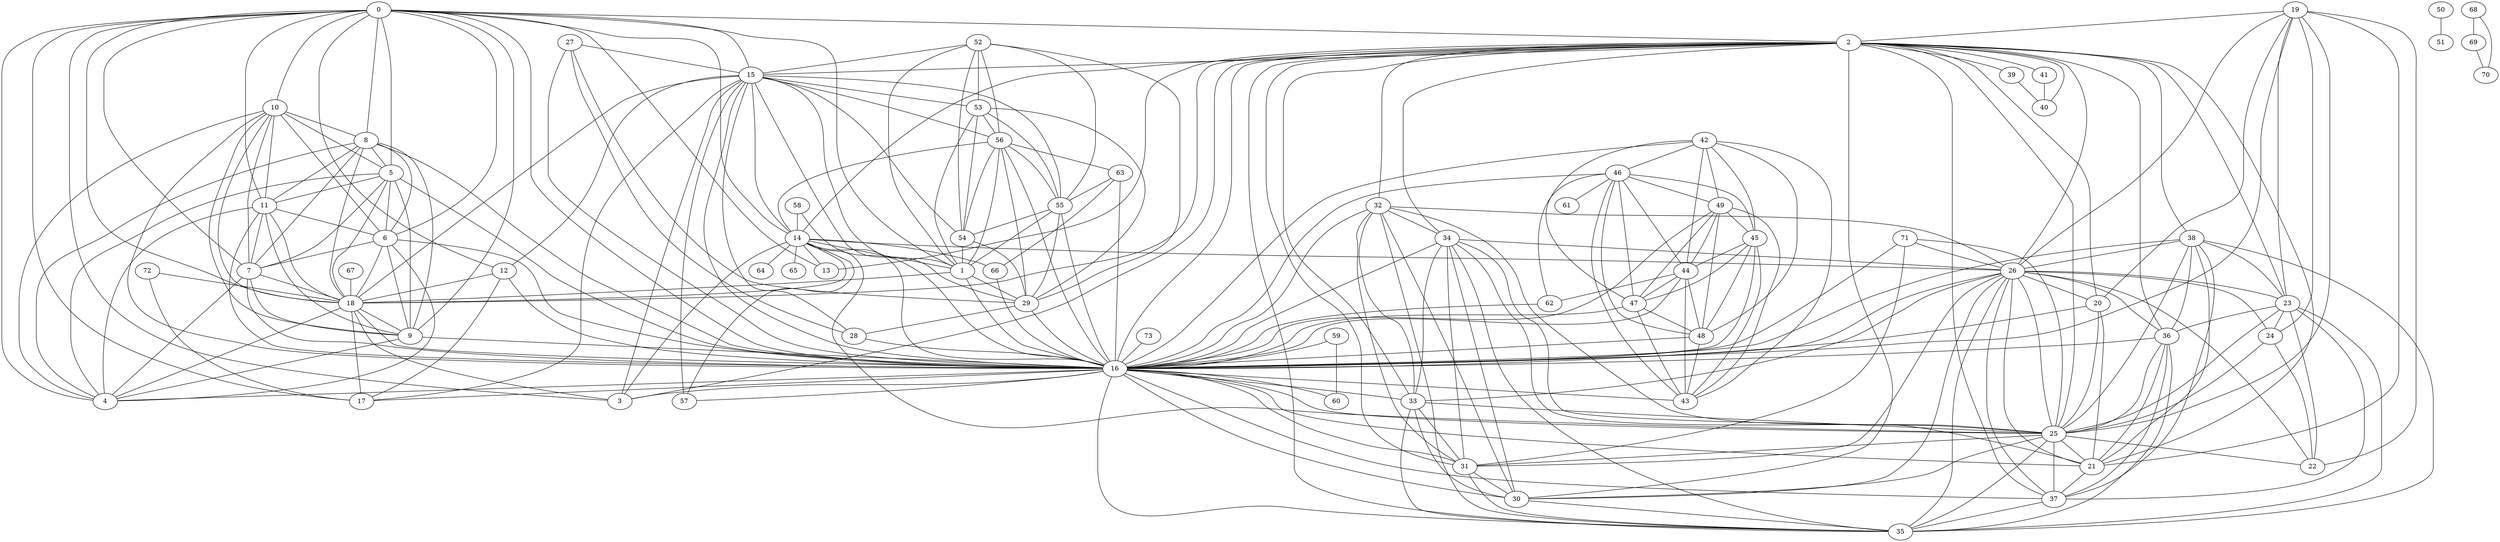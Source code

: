 graph G {
0;
1;
2;
3;
4;
5;
6;
7;
8;
9;
10;
11;
12;
13;
14;
15;
16;
17;
18;
19;
20;
21;
22;
23;
24;
25;
26;
27;
28;
29;
30;
31;
32;
33;
34;
35;
36;
37;
38;
39;
40;
41;
42;
43;
44;
45;
46;
47;
48;
49;
50;
51;
52;
53;
54;
55;
56;
57;
58;
59;
60;
61;
62;
63;
64;
65;
66;
67;
68;
69;
70;
71;
72;
73;
0--1 ;
0--2 ;
0--3 ;
0--4 ;
0--5 ;
0--6 ;
0--7 ;
0--8 ;
0--9 ;
0--10 ;
0--11 ;
0--12 ;
0--13 ;
0--14 ;
0--15 ;
0--16 ;
0--17 ;
0--18 ;
19--20 ;
19--16 ;
19--21 ;
19--2 ;
19--22 ;
19--23 ;
19--24 ;
19--25 ;
19--26 ;
27--28 ;
27--29 ;
27--16 ;
27--15 ;
2--3 ;
2--15 ;
2--14 ;
2--18 ;
2--13 ;
2--30 ;
2--31 ;
2--32 ;
2--33 ;
2--34 ;
2--20 ;
2--16 ;
2--35 ;
2--23 ;
2--21 ;
2--36 ;
2--37 ;
2--38 ;
2--25 ;
2--39 ;
2--40 ;
2--41 ;
2--26 ;
10--4 ;
10--5 ;
10--6 ;
10--7 ;
10--8 ;
10--9 ;
10--11 ;
10--18 ;
10--16 ;
42--43 ;
42--44 ;
42--45 ;
42--46 ;
42--47 ;
42--48 ;
42--49 ;
42--16 ;
50--51 ;
52--53 ;
52--1 ;
52--15 ;
52--29 ;
52--54 ;
52--55 ;
52--56 ;
15--3 ;
15--17 ;
15--12 ;
15--57 ;
15--18 ;
15--53 ;
15--1 ;
15--54 ;
15--55 ;
15--56 ;
15--28 ;
15--29 ;
15--14 ;
15--16 ;
12--17 ;
12--18 ;
12--16 ;
8--4 ;
8--5 ;
8--6 ;
8--7 ;
8--9 ;
8--11 ;
8--18 ;
8--16 ;
38--16 ;
38--35 ;
38--23 ;
38--21 ;
38--36 ;
38--37 ;
38--25 ;
38--26 ;
5--4 ;
5--6 ;
5--7 ;
5--9 ;
5--11 ;
5--18 ;
5--16 ;
53--1 ;
53--29 ;
53--54 ;
53--55 ;
53--56 ;
58--14 ;
58--16 ;
59--60 ;
59--16 ;
46--61 ;
46--62 ;
46--43 ;
46--44 ;
46--45 ;
46--47 ;
46--48 ;
46--49 ;
46--16 ;
56--14 ;
56--1 ;
56--29 ;
56--54 ;
56--63 ;
56--55 ;
56--16 ;
32--30 ;
32--16 ;
32--31 ;
32--35 ;
32--33 ;
32--34 ;
32--25 ;
32--26 ;
49--43 ;
49--44 ;
49--45 ;
49--47 ;
49--48 ;
49--16 ;
45--43 ;
45--44 ;
45--47 ;
45--48 ;
45--16 ;
14--1 ;
14--3 ;
14--18 ;
14--57 ;
14--13 ;
14--64 ;
14--65 ;
14--25 ;
14--26 ;
14--66 ;
14--16 ;
44--62 ;
44--43 ;
44--47 ;
44--48 ;
44--16 ;
63--55 ;
63--66 ;
63--16 ;
11--4 ;
11--6 ;
11--7 ;
11--9 ;
11--18 ;
11--16 ;
34--30 ;
34--16 ;
34--31 ;
34--35 ;
34--25 ;
34--26 ;
34--33 ;
34--21 ;
6--4 ;
6--7 ;
6--9 ;
6--18 ;
6--16 ;
62--16 ;
55--1 ;
55--29 ;
55--54 ;
55--16 ;
39--40 ;
67--18 ;
47--43 ;
47--48 ;
47--16 ;
68--69 ;
68--70 ;
71--31 ;
71--16 ;
71--25 ;
71--26 ;
72--17 ;
72--18 ;
54--1 ;
54--29 ;
48--43 ;
48--16 ;
7--4 ;
7--9 ;
7--18 ;
7--16 ;
26--30 ;
26--31 ;
26--35 ;
26--33 ;
26--20 ;
26--22 ;
26--23 ;
26--24 ;
26--21 ;
26--36 ;
26--37 ;
26--25 ;
26--16 ;
66--16 ;
23--36 ;
23--37 ;
23--35 ;
23--22 ;
23--24 ;
23--25 ;
1--16 ;
1--18 ;
1--29 ;
41--40 ;
20--16 ;
20--21 ;
20--25 ;
36--16 ;
36--35 ;
36--21 ;
36--37 ;
36--25 ;
69--70 ;
18--3 ;
18--4 ;
18--9 ;
18--16 ;
18--17 ;
9--4 ;
9--16 ;
24--22 ;
24--25 ;
29--28 ;
29--16 ;
28--16 ;
73--16 ;
16--4 ;
16--3 ;
16--57 ;
16--17 ;
16--30 ;
16--31 ;
16--35 ;
16--33 ;
16--21 ;
16--37 ;
16--25 ;
16--43 ;
16--60 ;
33--30 ;
33--31 ;
33--35 ;
33--25 ;
25--30 ;
25--31 ;
25--35 ;
25--22 ;
25--21 ;
25--37 ;
31--30 ;
31--35 ;
21--37 ;
37--35 ;
30--35 ;
}
